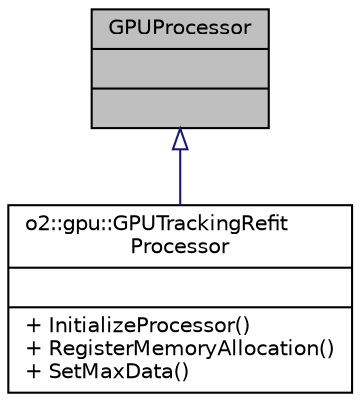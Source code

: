 digraph "GPUProcessor"
{
 // INTERACTIVE_SVG=YES
  bgcolor="transparent";
  edge [fontname="Helvetica",fontsize="10",labelfontname="Helvetica",labelfontsize="10"];
  node [fontname="Helvetica",fontsize="10",shape=record];
  Node0 [label="{GPUProcessor\n||}",height=0.2,width=0.4,color="black", fillcolor="grey75", style="filled", fontcolor="black"];
  Node0 -> Node1 [dir="back",color="midnightblue",fontsize="10",style="solid",arrowtail="onormal",fontname="Helvetica"];
  Node1 [label="{o2::gpu::GPUTrackingRefit\lProcessor\n||+ InitializeProcessor()\l+ RegisterMemoryAllocation()\l+ SetMaxData()\l}",height=0.2,width=0.4,color="black",URL="$d4/d70/classo2_1_1gpu_1_1GPUTrackingRefitProcessor.html"];
}
